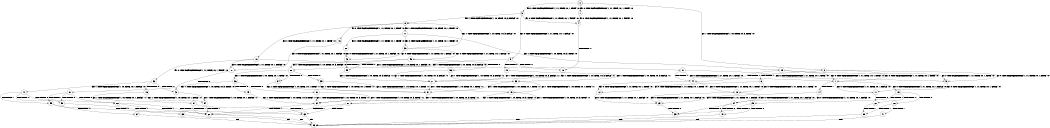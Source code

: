 digraph BCG {
size = "7, 10.5";
center = TRUE;
node [shape = circle];
0 [peripheries = 2];
0 -> 1 [label = "EX !0 !ATOMIC_EXCH_BRANCH (1, +1, TRUE, +0, 1, TRUE) !:0:"];
0 -> 2 [label = "EX !1 !ATOMIC_EXCH_BRANCH (1, +0, TRUE, +0, 3, TRUE) !:0:"];
0 -> 3 [label = "EX !0 !ATOMIC_EXCH_BRANCH (1, +1, TRUE, +0, 1, TRUE) !:0:"];
1 -> 4 [label = "EX !0 !ATOMIC_EXCH_BRANCH (1, +1, TRUE, +0, 1, FALSE) !:0:"];
2 -> 5 [label = "EX !0 !ATOMIC_EXCH_BRANCH (1, +1, TRUE, +0, 1, TRUE) !:0:"];
2 -> 6 [label = "TERMINATE !1"];
2 -> 7 [label = "EX !0 !ATOMIC_EXCH_BRANCH (1, +1, TRUE, +0, 1, TRUE) !:0:"];
3 -> 4 [label = "EX !0 !ATOMIC_EXCH_BRANCH (1, +1, TRUE, +0, 1, FALSE) !:0:"];
3 -> 8 [label = "EX !1 !ATOMIC_EXCH_BRANCH (1, +0, TRUE, +0, 3, FALSE) !:0:"];
3 -> 9 [label = "EX !0 !ATOMIC_EXCH_BRANCH (1, +1, TRUE, +0, 1, FALSE) !:0:"];
4 -> 10 [label = "TERMINATE !0"];
5 -> 11 [label = "EX !0 !ATOMIC_EXCH_BRANCH (1, +1, TRUE, +0, 1, FALSE) !:0:"];
6 -> 12 [label = "EX !0 !ATOMIC_EXCH_BRANCH (1, +1, TRUE, +0, 1, TRUE) !:0:"];
6 -> 13 [label = "EX !0 !ATOMIC_EXCH_BRANCH (1, +1, TRUE, +0, 1, TRUE) !:0:"];
7 -> 11 [label = "EX !0 !ATOMIC_EXCH_BRANCH (1, +1, TRUE, +0, 1, FALSE) !:0:"];
7 -> 14 [label = "TERMINATE !1"];
7 -> 15 [label = "EX !0 !ATOMIC_EXCH_BRANCH (1, +1, TRUE, +0, 1, FALSE) !:0:"];
8 -> 16 [label = "EX !0 !ATOMIC_EXCH_BRANCH (1, +1, TRUE, +0, 1, TRUE) !:0:"];
8 -> 17 [label = "EX !1 !ATOMIC_EXCH_BRANCH (1, +0, TRUE, +0, 1, TRUE) !:0:"];
8 -> 18 [label = "EX !0 !ATOMIC_EXCH_BRANCH (1, +1, TRUE, +0, 1, TRUE) !:0:"];
9 -> 10 [label = "TERMINATE !0"];
9 -> 19 [label = "TERMINATE !0"];
9 -> 20 [label = "EX !1 !ATOMIC_EXCH_BRANCH (1, +0, TRUE, +0, 3, FALSE) !:0:"];
10 -> 21 [label = "EX !1 !ATOMIC_EXCH_BRANCH (1, +0, TRUE, +0, 3, FALSE) !:1:"];
11 -> 22 [label = "TERMINATE !0"];
12 -> 23 [label = "EX !0 !ATOMIC_EXCH_BRANCH (1, +1, TRUE, +0, 1, FALSE) !:0:"];
13 -> 23 [label = "EX !0 !ATOMIC_EXCH_BRANCH (1, +1, TRUE, +0, 1, FALSE) !:0:"];
13 -> 24 [label = "EX !0 !ATOMIC_EXCH_BRANCH (1, +1, TRUE, +0, 1, FALSE) !:0:"];
14 -> 23 [label = "EX !0 !ATOMIC_EXCH_BRANCH (1, +1, TRUE, +0, 1, FALSE) !:0:"];
14 -> 24 [label = "EX !0 !ATOMIC_EXCH_BRANCH (1, +1, TRUE, +0, 1, FALSE) !:0:"];
15 -> 22 [label = "TERMINATE !0"];
15 -> 25 [label = "TERMINATE !1"];
15 -> 26 [label = "TERMINATE !0"];
16 -> 27 [label = "EX !0 !ATOMIC_EXCH_BRANCH (1, +1, TRUE, +0, 1, FALSE) !:0:"];
17 -> 28 [label = "EX !0 !ATOMIC_EXCH_BRANCH (1, +1, TRUE, +0, 1, TRUE) !:0:"];
17 -> 29 [label = "EX !1 !ATOMIC_EXCH_BRANCH (1, +0, TRUE, +0, 3, TRUE) !:0:"];
17 -> 30 [label = "EX !0 !ATOMIC_EXCH_BRANCH (1, +1, TRUE, +0, 1, TRUE) !:0:"];
18 -> 27 [label = "EX !0 !ATOMIC_EXCH_BRANCH (1, +1, TRUE, +0, 1, FALSE) !:0:"];
18 -> 31 [label = "EX !1 !ATOMIC_EXCH_BRANCH (1, +0, TRUE, +0, 1, FALSE) !:0:"];
18 -> 32 [label = "EX !0 !ATOMIC_EXCH_BRANCH (1, +1, TRUE, +0, 1, FALSE) !:0:"];
19 -> 21 [label = "EX !1 !ATOMIC_EXCH_BRANCH (1, +0, TRUE, +0, 3, FALSE) !:1:"];
19 -> 33 [label = "EX !1 !ATOMIC_EXCH_BRANCH (1, +0, TRUE, +0, 3, FALSE) !:1:"];
20 -> 34 [label = "TERMINATE !0"];
20 -> 35 [label = "TERMINATE !0"];
20 -> 36 [label = "EX !1 !ATOMIC_EXCH_BRANCH (1, +0, TRUE, +0, 1, TRUE) !:0:"];
21 -> 37 [label = "EX !1 !ATOMIC_EXCH_BRANCH (1, +0, TRUE, +0, 1, TRUE) !:1:"];
22 -> 38 [label = "TERMINATE !1"];
23 -> 39 [label = "TERMINATE !0"];
24 -> 39 [label = "TERMINATE !0"];
24 -> 40 [label = "TERMINATE !0"];
25 -> 39 [label = "TERMINATE !0"];
25 -> 40 [label = "TERMINATE !0"];
26 -> 38 [label = "TERMINATE !1"];
26 -> 41 [label = "TERMINATE !1"];
27 -> 42 [label = "TERMINATE !0"];
28 -> 43 [label = "EX !0 !ATOMIC_EXCH_BRANCH (1, +1, TRUE, +0, 1, FALSE) !:0:"];
29 -> 5 [label = "EX !0 !ATOMIC_EXCH_BRANCH (1, +1, TRUE, +0, 1, TRUE) !:0:"];
29 -> 44 [label = "TERMINATE !1"];
29 -> 7 [label = "EX !0 !ATOMIC_EXCH_BRANCH (1, +1, TRUE, +0, 1, TRUE) !:0:"];
30 -> 43 [label = "EX !0 !ATOMIC_EXCH_BRANCH (1, +1, TRUE, +0, 1, FALSE) !:0:"];
30 -> 8 [label = "EX !1 !ATOMIC_EXCH_BRANCH (1, +0, TRUE, +0, 3, FALSE) !:0:"];
30 -> 45 [label = "EX !0 !ATOMIC_EXCH_BRANCH (1, +1, TRUE, +0, 1, FALSE) !:0:"];
31 -> 5 [label = "EX !0 !ATOMIC_EXCH_BRANCH (1, +1, TRUE, +0, 1, TRUE) !:0:"];
31 -> 44 [label = "TERMINATE !1"];
31 -> 7 [label = "EX !0 !ATOMIC_EXCH_BRANCH (1, +1, TRUE, +0, 1, TRUE) !:0:"];
32 -> 42 [label = "TERMINATE !0"];
32 -> 46 [label = "TERMINATE !0"];
32 -> 47 [label = "EX !1 !ATOMIC_EXCH_BRANCH (1, +0, TRUE, +0, 1, FALSE) !:0:"];
33 -> 37 [label = "EX !1 !ATOMIC_EXCH_BRANCH (1, +0, TRUE, +0, 1, TRUE) !:1:"];
33 -> 48 [label = "EX !1 !ATOMIC_EXCH_BRANCH (1, +0, TRUE, +0, 1, TRUE) !:1:"];
34 -> 37 [label = "EX !1 !ATOMIC_EXCH_BRANCH (1, +0, TRUE, +0, 1, TRUE) !:1:"];
35 -> 37 [label = "EX !1 !ATOMIC_EXCH_BRANCH (1, +0, TRUE, +0, 1, TRUE) !:1:"];
35 -> 48 [label = "EX !1 !ATOMIC_EXCH_BRANCH (1, +0, TRUE, +0, 1, TRUE) !:1:"];
36 -> 49 [label = "TERMINATE !0"];
36 -> 50 [label = "TERMINATE !0"];
36 -> 51 [label = "EX !1 !ATOMIC_EXCH_BRANCH (1, +0, TRUE, +0, 3, TRUE) !:0:"];
37 -> 52 [label = "EX !1 !ATOMIC_EXCH_BRANCH (1, +0, TRUE, +0, 3, TRUE) !:1:"];
38 -> 53 [label = "exit"];
39 -> 53 [label = "exit"];
40 -> 53 [label = "exit"];
41 -> 53 [label = "exit"];
42 -> 54 [label = "EX !1 !ATOMIC_EXCH_BRANCH (1, +0, TRUE, +0, 1, FALSE) !:1:"];
43 -> 55 [label = "TERMINATE !0"];
44 -> 12 [label = "EX !0 !ATOMIC_EXCH_BRANCH (1, +1, TRUE, +0, 1, TRUE) !:0:"];
44 -> 13 [label = "EX !0 !ATOMIC_EXCH_BRANCH (1, +1, TRUE, +0, 1, TRUE) !:0:"];
45 -> 55 [label = "TERMINATE !0"];
45 -> 56 [label = "TERMINATE !0"];
45 -> 20 [label = "EX !1 !ATOMIC_EXCH_BRANCH (1, +0, TRUE, +0, 3, FALSE) !:0:"];
46 -> 54 [label = "EX !1 !ATOMIC_EXCH_BRANCH (1, +0, TRUE, +0, 1, FALSE) !:1:"];
46 -> 57 [label = "EX !1 !ATOMIC_EXCH_BRANCH (1, +0, TRUE, +0, 1, FALSE) !:1:"];
47 -> 58 [label = "TERMINATE !0"];
47 -> 59 [label = "TERMINATE !1"];
47 -> 60 [label = "TERMINATE !0"];
48 -> 52 [label = "EX !1 !ATOMIC_EXCH_BRANCH (1, +0, TRUE, +0, 3, TRUE) !:1:"];
48 -> 61 [label = "EX !1 !ATOMIC_EXCH_BRANCH (1, +0, TRUE, +0, 3, TRUE) !:1:"];
49 -> 52 [label = "EX !1 !ATOMIC_EXCH_BRANCH (1, +0, TRUE, +0, 3, TRUE) !:1:"];
50 -> 52 [label = "EX !1 !ATOMIC_EXCH_BRANCH (1, +0, TRUE, +0, 3, TRUE) !:1:"];
50 -> 61 [label = "EX !1 !ATOMIC_EXCH_BRANCH (1, +0, TRUE, +0, 3, TRUE) !:1:"];
51 -> 58 [label = "TERMINATE !0"];
51 -> 59 [label = "TERMINATE !1"];
51 -> 60 [label = "TERMINATE !0"];
52 -> 62 [label = "TERMINATE !1"];
54 -> 62 [label = "TERMINATE !1"];
55 -> 21 [label = "EX !1 !ATOMIC_EXCH_BRANCH (1, +0, TRUE, +0, 3, FALSE) !:1:"];
56 -> 21 [label = "EX !1 !ATOMIC_EXCH_BRANCH (1, +0, TRUE, +0, 3, FALSE) !:1:"];
56 -> 33 [label = "EX !1 !ATOMIC_EXCH_BRANCH (1, +0, TRUE, +0, 3, FALSE) !:1:"];
57 -> 62 [label = "TERMINATE !1"];
57 -> 63 [label = "TERMINATE !1"];
58 -> 62 [label = "TERMINATE !1"];
59 -> 64 [label = "TERMINATE !0"];
59 -> 65 [label = "TERMINATE !0"];
60 -> 62 [label = "TERMINATE !1"];
60 -> 63 [label = "TERMINATE !1"];
61 -> 62 [label = "TERMINATE !1"];
61 -> 63 [label = "TERMINATE !1"];
62 -> 53 [label = "exit"];
63 -> 53 [label = "exit"];
64 -> 53 [label = "exit"];
65 -> 53 [label = "exit"];
}
